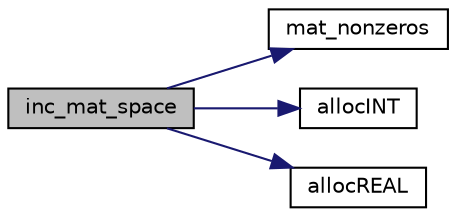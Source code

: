 digraph "inc_mat_space"
{
  edge [fontname="Helvetica",fontsize="10",labelfontname="Helvetica",labelfontsize="10"];
  node [fontname="Helvetica",fontsize="10",shape=record];
  rankdir="LR";
  Node820 [label="inc_mat_space",height=0.2,width=0.4,color="black", fillcolor="grey75", style="filled", fontcolor="black"];
  Node820 -> Node821 [color="midnightblue",fontsize="10",style="solid",fontname="Helvetica"];
  Node821 [label="mat_nonzeros",height=0.2,width=0.4,color="black", fillcolor="white", style="filled",URL="$dc/d9a/lp__matrix_8c.html#a9430c42ed7853fd8dd6463ed7165f243"];
  Node820 -> Node822 [color="midnightblue",fontsize="10",style="solid",fontname="Helvetica"];
  Node822 [label="allocINT",height=0.2,width=0.4,color="black", fillcolor="white", style="filled",URL="$d9/d18/lp__utils_8c.html#a2081b8e14a0691b7e3931fa280ad9e63"];
  Node820 -> Node823 [color="midnightblue",fontsize="10",style="solid",fontname="Helvetica"];
  Node823 [label="allocREAL",height=0.2,width=0.4,color="black", fillcolor="white", style="filled",URL="$d9/d18/lp__utils_8c.html#a7b25e1f9aee74052b4b6df28443ebf48"];
}
